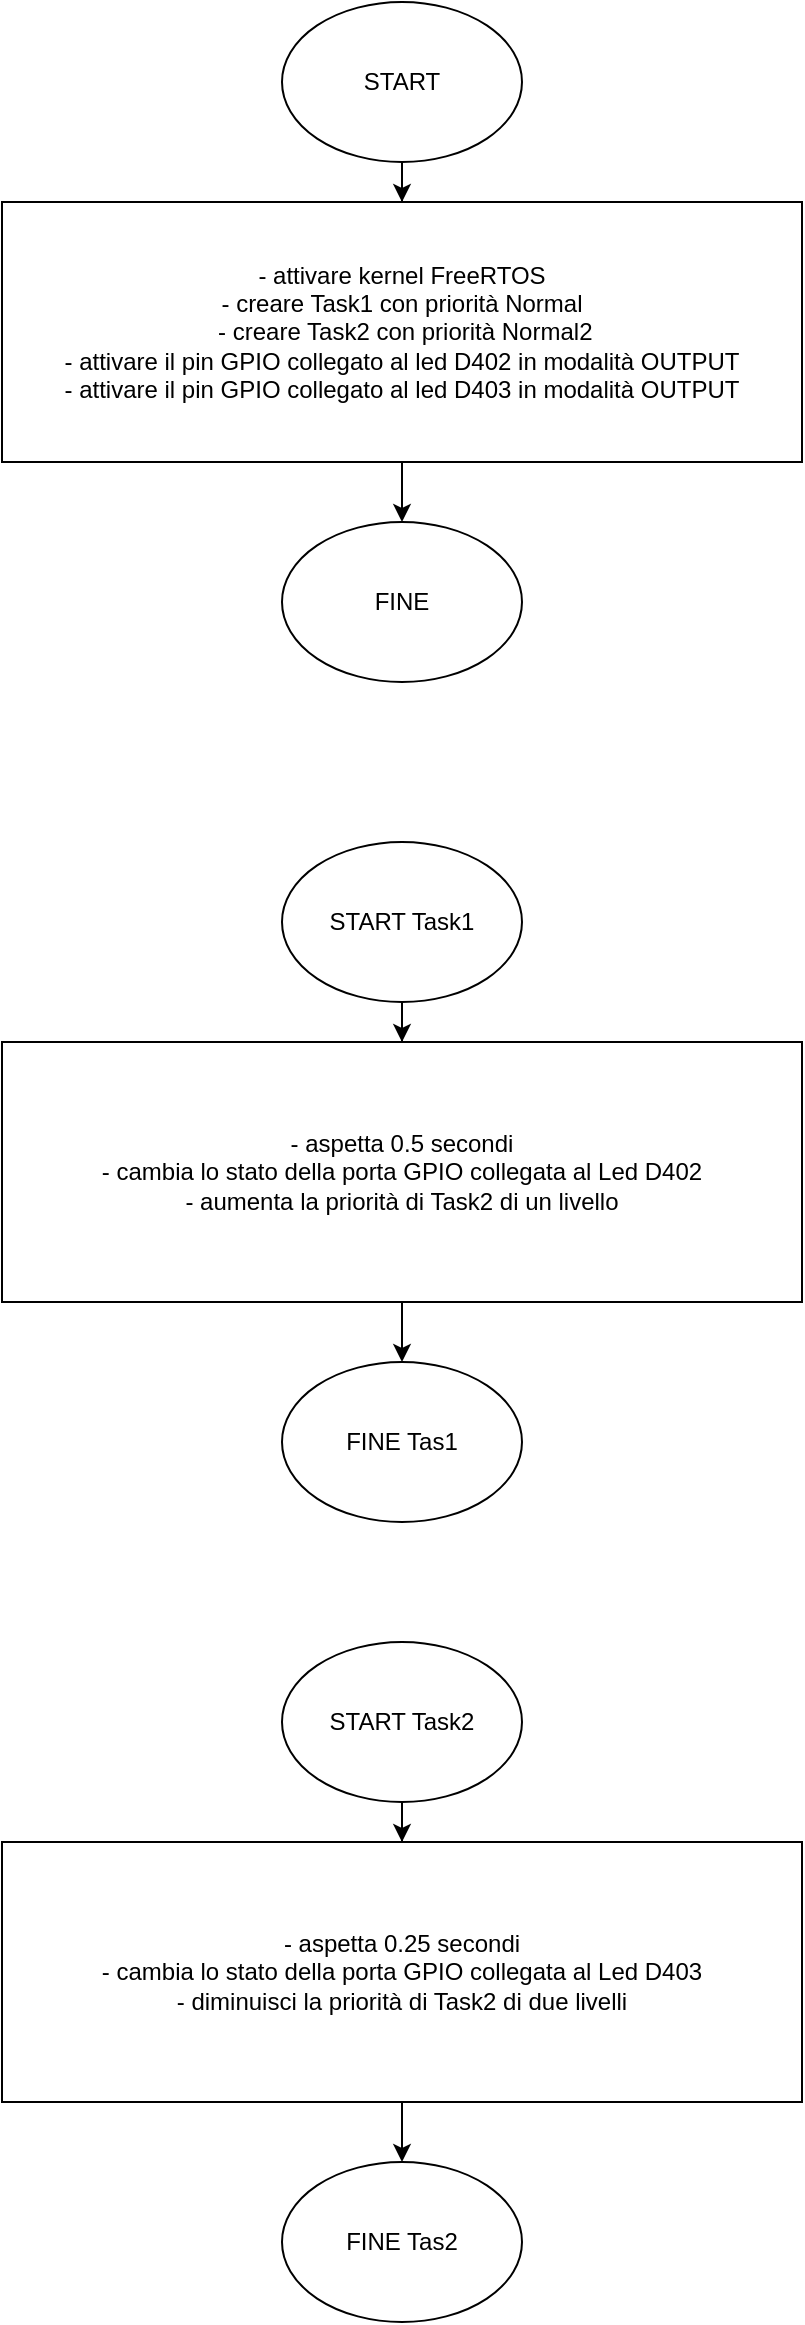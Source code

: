 <mxfile version="22.1.7" type="github">
  <diagram name="Pagina-1" id="k2mM_DIAP5eT5s3qoMqE">
    <mxGraphModel dx="794" dy="524" grid="1" gridSize="10" guides="1" tooltips="1" connect="1" arrows="1" fold="1" page="1" pageScale="1" pageWidth="827" pageHeight="1169" math="0" shadow="0">
      <root>
        <mxCell id="0" />
        <mxCell id="1" parent="0" />
        <mxCell id="wo0ov5ChMWBpljkwQvBi-3" value="" style="edgeStyle=orthogonalEdgeStyle;rounded=0;orthogonalLoop=1;jettySize=auto;html=1;" edge="1" parent="1" source="wo0ov5ChMWBpljkwQvBi-1" target="wo0ov5ChMWBpljkwQvBi-2">
          <mxGeometry relative="1" as="geometry" />
        </mxCell>
        <mxCell id="wo0ov5ChMWBpljkwQvBi-1" value="START" style="ellipse;whiteSpace=wrap;html=1;" vertex="1" parent="1">
          <mxGeometry x="340" y="20" width="120" height="80" as="geometry" />
        </mxCell>
        <mxCell id="wo0ov5ChMWBpljkwQvBi-5" value="" style="edgeStyle=orthogonalEdgeStyle;rounded=0;orthogonalLoop=1;jettySize=auto;html=1;" edge="1" parent="1" source="wo0ov5ChMWBpljkwQvBi-2" target="wo0ov5ChMWBpljkwQvBi-4">
          <mxGeometry relative="1" as="geometry" />
        </mxCell>
        <mxCell id="wo0ov5ChMWBpljkwQvBi-2" value="- attivare kernel FreeRTOS&lt;br&gt;- creare Task1 con priorità Normal&lt;br&gt;&amp;nbsp;- creare Task2 con priorità Normal2&lt;br&gt;- attivare il pin GPIO collegato al led D402 in modalità OUTPUT&lt;br&gt;- attivare il pin GPIO collegato al led D403 in modalità OUTPUT" style="rounded=0;whiteSpace=wrap;html=1;" vertex="1" parent="1">
          <mxGeometry x="200" y="120" width="400" height="130" as="geometry" />
        </mxCell>
        <mxCell id="wo0ov5ChMWBpljkwQvBi-4" value="FINE" style="ellipse;whiteSpace=wrap;html=1;" vertex="1" parent="1">
          <mxGeometry x="340" y="280" width="120" height="80" as="geometry" />
        </mxCell>
        <mxCell id="wo0ov5ChMWBpljkwQvBi-6" value="" style="edgeStyle=orthogonalEdgeStyle;rounded=0;orthogonalLoop=1;jettySize=auto;html=1;" edge="1" parent="1" source="wo0ov5ChMWBpljkwQvBi-7" target="wo0ov5ChMWBpljkwQvBi-9">
          <mxGeometry relative="1" as="geometry" />
        </mxCell>
        <mxCell id="wo0ov5ChMWBpljkwQvBi-7" value="START Task1" style="ellipse;whiteSpace=wrap;html=1;" vertex="1" parent="1">
          <mxGeometry x="340" y="440" width="120" height="80" as="geometry" />
        </mxCell>
        <mxCell id="wo0ov5ChMWBpljkwQvBi-8" value="" style="edgeStyle=orthogonalEdgeStyle;rounded=0;orthogonalLoop=1;jettySize=auto;html=1;" edge="1" parent="1" source="wo0ov5ChMWBpljkwQvBi-9" target="wo0ov5ChMWBpljkwQvBi-10">
          <mxGeometry relative="1" as="geometry" />
        </mxCell>
        <mxCell id="wo0ov5ChMWBpljkwQvBi-9" value="- aspetta 0.5 secondi&lt;br&gt;- cambia lo stato della porta GPIO collegata al Led D402&lt;br&gt;- aumenta la priorità di Task2 di un livello" style="rounded=0;whiteSpace=wrap;html=1;" vertex="1" parent="1">
          <mxGeometry x="200" y="540" width="400" height="130" as="geometry" />
        </mxCell>
        <mxCell id="wo0ov5ChMWBpljkwQvBi-10" value="FINE Tas1" style="ellipse;whiteSpace=wrap;html=1;" vertex="1" parent="1">
          <mxGeometry x="340" y="700" width="120" height="80" as="geometry" />
        </mxCell>
        <mxCell id="wo0ov5ChMWBpljkwQvBi-12" value="" style="edgeStyle=orthogonalEdgeStyle;rounded=0;orthogonalLoop=1;jettySize=auto;html=1;" edge="1" parent="1" source="wo0ov5ChMWBpljkwQvBi-13" target="wo0ov5ChMWBpljkwQvBi-15">
          <mxGeometry relative="1" as="geometry" />
        </mxCell>
        <mxCell id="wo0ov5ChMWBpljkwQvBi-13" value="START Task2" style="ellipse;whiteSpace=wrap;html=1;" vertex="1" parent="1">
          <mxGeometry x="340" y="840" width="120" height="80" as="geometry" />
        </mxCell>
        <mxCell id="wo0ov5ChMWBpljkwQvBi-14" value="" style="edgeStyle=orthogonalEdgeStyle;rounded=0;orthogonalLoop=1;jettySize=auto;html=1;" edge="1" parent="1" source="wo0ov5ChMWBpljkwQvBi-15" target="wo0ov5ChMWBpljkwQvBi-16">
          <mxGeometry relative="1" as="geometry" />
        </mxCell>
        <mxCell id="wo0ov5ChMWBpljkwQvBi-15" value="- aspetta 0.25 secondi&lt;br&gt;- cambia lo stato della porta GPIO collegata al Led D403&lt;br&gt;- diminuisci la priorità di Task2 di due livelli" style="rounded=0;whiteSpace=wrap;html=1;" vertex="1" parent="1">
          <mxGeometry x="200" y="940" width="400" height="130" as="geometry" />
        </mxCell>
        <mxCell id="wo0ov5ChMWBpljkwQvBi-16" value="FINE Tas2" style="ellipse;whiteSpace=wrap;html=1;" vertex="1" parent="1">
          <mxGeometry x="340" y="1100" width="120" height="80" as="geometry" />
        </mxCell>
      </root>
    </mxGraphModel>
  </diagram>
</mxfile>
